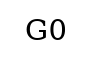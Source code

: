 strict graph G0 {
	graph [label=G0,
		name=G0
	];
	node [color=red,
		shape=circle,
		style=filled
	];
}
